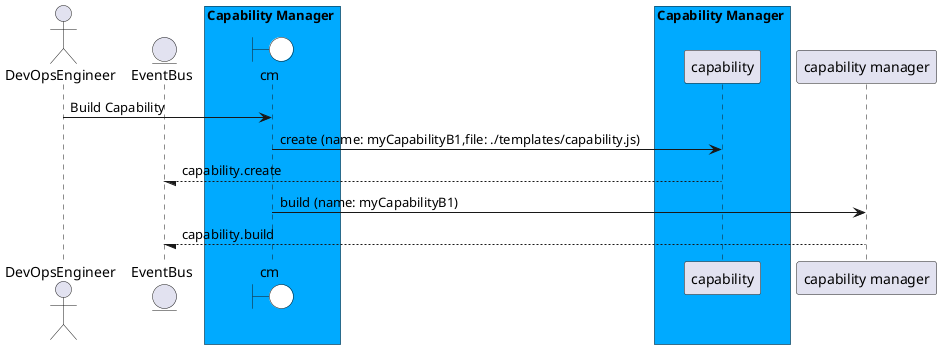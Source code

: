 @startuml

actor "DevOpsEngineer"


entity EventBus

box Capability Manager #00aaff
    boundary cm #white
end box


box Capability Manager #00aaff
            participant capability
    end box


"DevOpsEngineer" -> cm: Build Capability

    cm -> "capability": create (name: myCapabilityB1,file: ./templates/capability.js)

    "capability" --/ EventBus: capability.create

    cm -> "capability manager": build (name: myCapabilityB1)

    "capability manager" --/ EventBus: capability.build



@enduml
